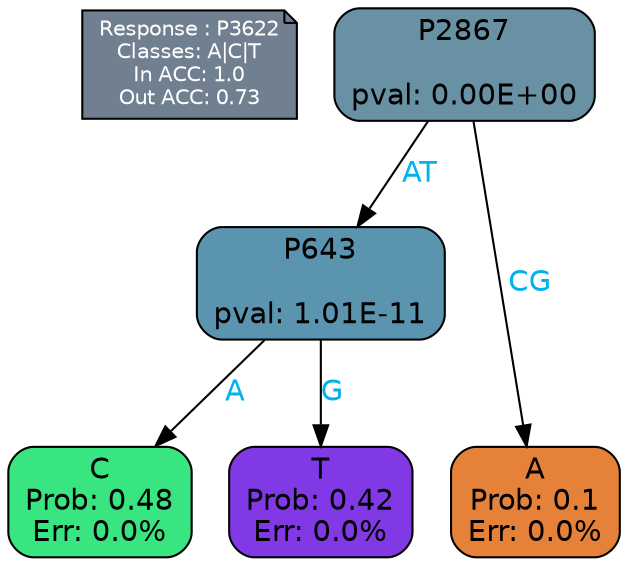 digraph Tree {
node [shape=box, style="filled, rounded", color="black", fontname=helvetica] ;
graph [ranksep=equally, splines=polylines, bgcolor=transparent, dpi=600] ;
edge [fontname=helvetica] ;
LEGEND [label="Response : P3622
Classes: A|C|T
In ACC: 1.0
Out ACC: 0.73
",shape=note,align=left,style=filled,fillcolor="slategray",fontcolor="white",fontsize=10];1 [label="P2867

pval: 0.00E+00", fillcolor="#6892a4"] ;
2 [label="P643

pval: 1.01E-11", fillcolor="#5a94af"] ;
3 [label="C
Prob: 0.48
Err: 0.0%", fillcolor="#39e581"] ;
4 [label="T
Prob: 0.42
Err: 0.0%", fillcolor="#8139e5"] ;
5 [label="A
Prob: 0.1
Err: 0.0%", fillcolor="#e58139"] ;
1 -> 2 [label="AT",fontcolor=deepskyblue2] ;
1 -> 5 [label="CG",fontcolor=deepskyblue2] ;
2 -> 3 [label="A",fontcolor=deepskyblue2] ;
2 -> 4 [label="G",fontcolor=deepskyblue2] ;
{rank = same; 3;4;5;}{rank = same; LEGEND;1;}}